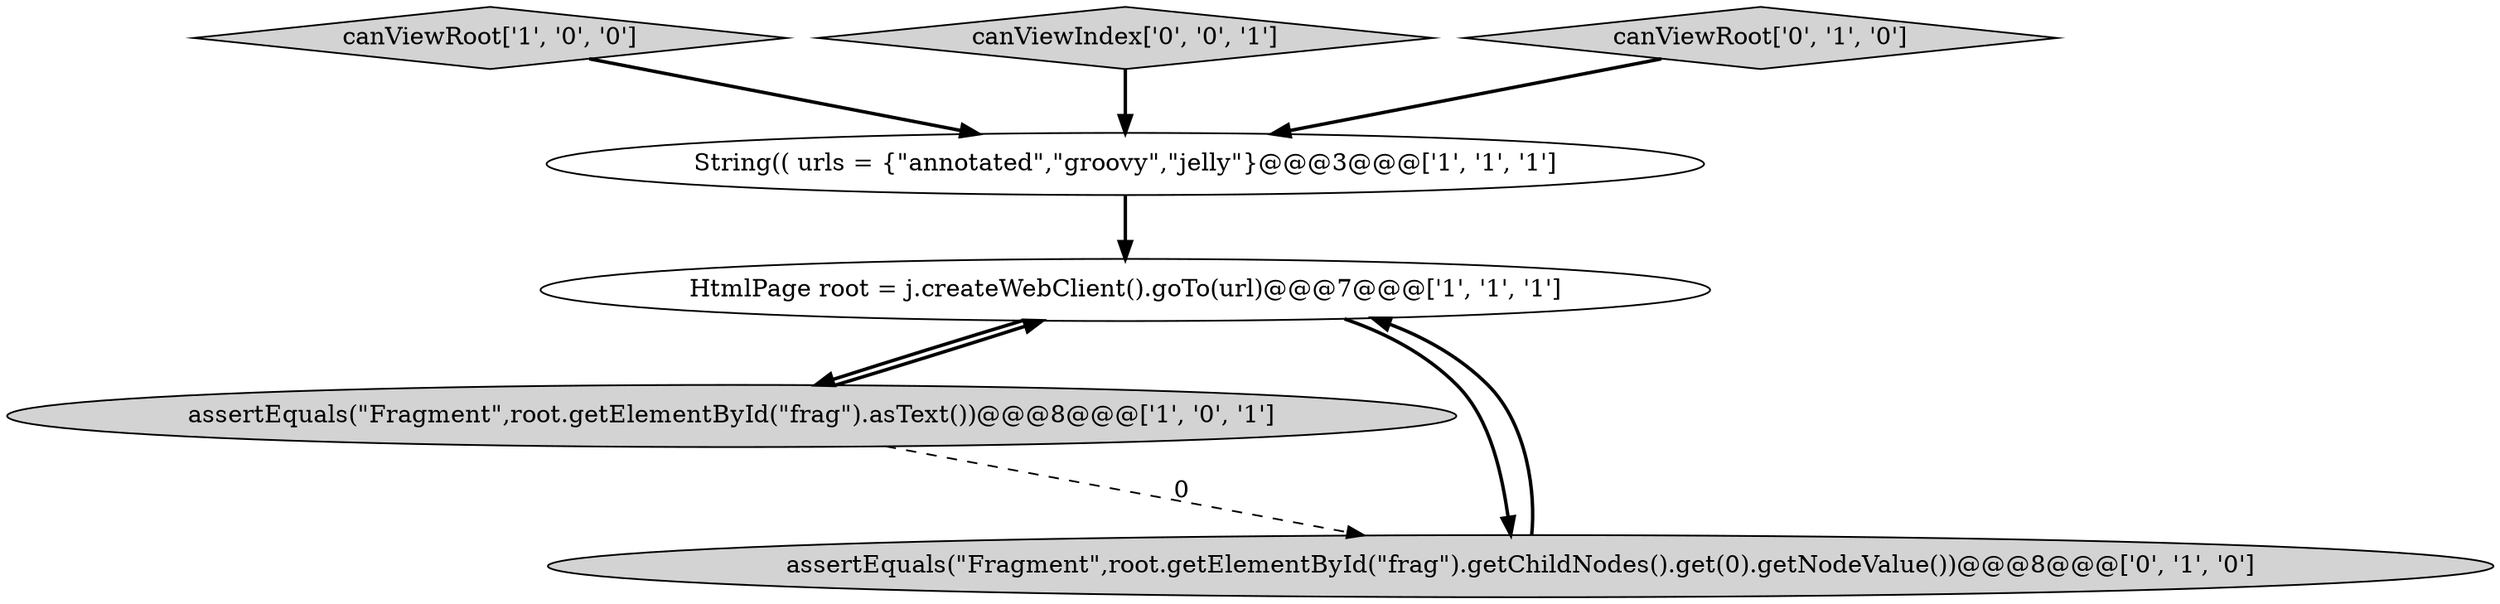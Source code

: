 digraph {
3 [style = filled, label = "HtmlPage root = j.createWebClient().goTo(url)@@@7@@@['1', '1', '1']", fillcolor = white, shape = ellipse image = "AAA0AAABBB1BBB"];
1 [style = filled, label = "assertEquals(\"Fragment\",root.getElementById(\"frag\").asText())@@@8@@@['1', '0', '1']", fillcolor = lightgray, shape = ellipse image = "AAA0AAABBB1BBB"];
0 [style = filled, label = "canViewRoot['1', '0', '0']", fillcolor = lightgray, shape = diamond image = "AAA0AAABBB1BBB"];
6 [style = filled, label = "canViewIndex['0', '0', '1']", fillcolor = lightgray, shape = diamond image = "AAA0AAABBB3BBB"];
4 [style = filled, label = "assertEquals(\"Fragment\",root.getElementById(\"frag\").getChildNodes().get(0).getNodeValue())@@@8@@@['0', '1', '0']", fillcolor = lightgray, shape = ellipse image = "AAA1AAABBB2BBB"];
5 [style = filled, label = "canViewRoot['0', '1', '0']", fillcolor = lightgray, shape = diamond image = "AAA0AAABBB2BBB"];
2 [style = filled, label = "String(( urls = {\"annotated\",\"groovy\",\"jelly\"}@@@3@@@['1', '1', '1']", fillcolor = white, shape = ellipse image = "AAA0AAABBB1BBB"];
5->2 [style = bold, label=""];
1->3 [style = bold, label=""];
1->4 [style = dashed, label="0"];
0->2 [style = bold, label=""];
4->3 [style = bold, label=""];
6->2 [style = bold, label=""];
3->4 [style = bold, label=""];
3->1 [style = bold, label=""];
2->3 [style = bold, label=""];
}
